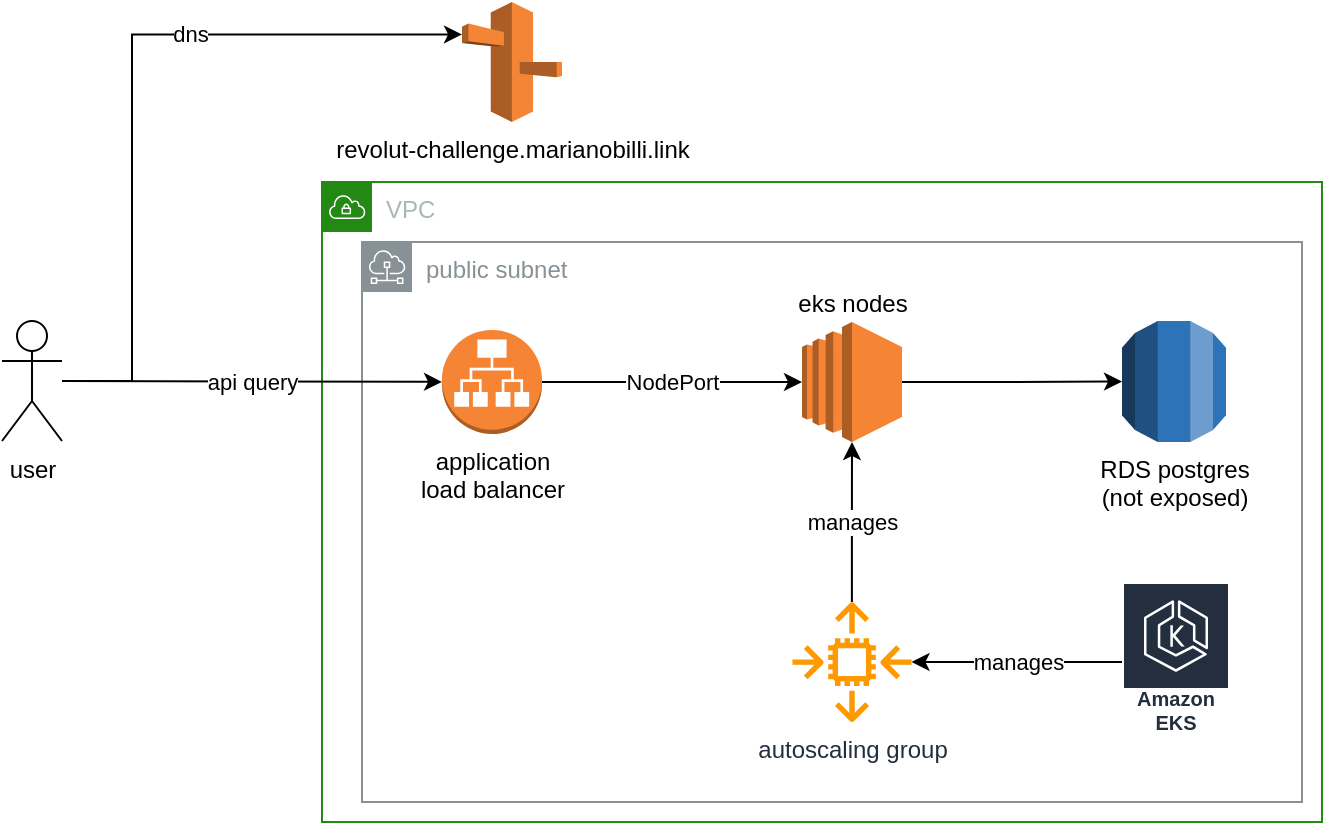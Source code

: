 <mxfile version="15.3.3" type="device"><diagram id="rBX_pu6WuCYLzpai_ADm" name="Page-1"><mxGraphModel dx="2066" dy="1154" grid="1" gridSize="10" guides="1" tooltips="1" connect="1" arrows="1" fold="1" page="1" pageScale="1" pageWidth="850" pageHeight="1100" math="0" shadow="0"><root><mxCell id="0"/><mxCell id="1" parent="0"/><mxCell id="O4TaxglDQ-fm2syyVIFX-22" value="VPC" style="points=[[0,0],[0.25,0],[0.5,0],[0.75,0],[1,0],[1,0.25],[1,0.5],[1,0.75],[1,1],[0.75,1],[0.5,1],[0.25,1],[0,1],[0,0.75],[0,0.5],[0,0.25]];outlineConnect=0;gradientColor=none;html=1;whiteSpace=wrap;fontSize=12;fontStyle=0;shape=mxgraph.aws4.group;grIcon=mxgraph.aws4.group_vpc;strokeColor=#248814;fillColor=none;verticalAlign=top;align=left;spacingLeft=30;fontColor=#AAB7B8;dashed=0;" parent="1" vertex="1"><mxGeometry x="240" y="180" width="500" height="320" as="geometry"/></mxCell><mxCell id="O4TaxglDQ-fm2syyVIFX-9" value="public subnet" style="sketch=0;outlineConnect=0;gradientColor=none;html=1;whiteSpace=wrap;fontSize=12;fontStyle=0;shape=mxgraph.aws4.group;grIcon=mxgraph.aws4.group_subnet;strokeColor=#879196;fillColor=none;verticalAlign=top;align=left;spacingLeft=30;fontColor=#879196;dashed=0;" parent="1" vertex="1"><mxGeometry x="260" y="210" width="470" height="280" as="geometry"/></mxCell><mxCell id="O4TaxglDQ-fm2syyVIFX-4" value="&lt;div&gt;dns&lt;/div&gt;" style="rounded=0;orthogonalLoop=1;jettySize=auto;html=1;entryX=0;entryY=0.27;entryDx=0;entryDy=0;entryPerimeter=0;startArrow=none;startFill=0;edgeStyle=orthogonalEdgeStyle;" parent="1" source="O4TaxglDQ-fm2syyVIFX-1" target="O4TaxglDQ-fm2syyVIFX-3" edge="1"><mxGeometry x="0.272" relative="1" as="geometry"><Array as="points"><mxPoint x="145" y="106"/></Array><mxPoint as="offset"/></mxGeometry></mxCell><mxCell id="O4TaxglDQ-fm2syyVIFX-6" value="api query" style="edgeStyle=none;rounded=0;orthogonalLoop=1;jettySize=auto;html=1;startArrow=none;startFill=0;" parent="1" source="O4TaxglDQ-fm2syyVIFX-1" target="O4TaxglDQ-fm2syyVIFX-5" edge="1"><mxGeometry relative="1" as="geometry"/></mxCell><mxCell id="O4TaxglDQ-fm2syyVIFX-1" value="&lt;div&gt;user&lt;/div&gt;" style="shape=umlActor;verticalLabelPosition=bottom;verticalAlign=top;html=1;outlineConnect=0;" parent="1" vertex="1"><mxGeometry x="80" y="249.5" width="30" height="60" as="geometry"/></mxCell><mxCell id="O4TaxglDQ-fm2syyVIFX-3" value="revolut-challenge.marianobilli.link" style="outlineConnect=0;dashed=0;verticalLabelPosition=bottom;verticalAlign=top;align=center;html=1;shape=mxgraph.aws3.route_53;fillColor=#F58536;gradientColor=none;" parent="1" vertex="1"><mxGeometry x="310" y="90" width="50" height="60" as="geometry"/></mxCell><mxCell id="O4TaxglDQ-fm2syyVIFX-13" value="NodePort" style="edgeStyle=orthogonalEdgeStyle;rounded=0;orthogonalLoop=1;jettySize=auto;html=1;entryX=0;entryY=0.5;entryDx=0;entryDy=0;entryPerimeter=0;startArrow=none;startFill=0;" parent="1" source="O4TaxglDQ-fm2syyVIFX-5" target="O4TaxglDQ-fm2syyVIFX-11" edge="1"><mxGeometry relative="1" as="geometry"/></mxCell><mxCell id="O4TaxglDQ-fm2syyVIFX-5" value="application &lt;br&gt;load balancer" style="outlineConnect=0;dashed=0;verticalLabelPosition=bottom;verticalAlign=top;align=center;html=1;shape=mxgraph.aws3.application_load_balancer;fillColor=#F58534;gradientColor=none;" parent="1" vertex="1"><mxGeometry x="300" y="254" width="50" height="52" as="geometry"/></mxCell><mxCell id="O4TaxglDQ-fm2syyVIFX-18" style="edgeStyle=orthogonalEdgeStyle;rounded=0;orthogonalLoop=1;jettySize=auto;html=1;startArrow=none;startFill=0;" parent="1" source="O4TaxglDQ-fm2syyVIFX-11" target="O4TaxglDQ-fm2syyVIFX-17" edge="1"><mxGeometry relative="1" as="geometry"/></mxCell><mxCell id="O4TaxglDQ-fm2syyVIFX-11" value="eks nodes" style="outlineConnect=0;dashed=0;verticalLabelPosition=top;verticalAlign=bottom;align=center;html=1;shape=mxgraph.aws3.ec2;fillColor=#F58534;gradientColor=none;labelPosition=center;" parent="1" vertex="1"><mxGeometry x="480" y="250" width="50" height="60" as="geometry"/></mxCell><mxCell id="O4TaxglDQ-fm2syyVIFX-16" value="manages" style="edgeStyle=orthogonalEdgeStyle;rounded=0;orthogonalLoop=1;jettySize=auto;html=1;entryX=0.5;entryY=1;entryDx=0;entryDy=0;entryPerimeter=0;startArrow=none;startFill=0;" parent="1" source="O4TaxglDQ-fm2syyVIFX-14" target="O4TaxglDQ-fm2syyVIFX-11" edge="1"><mxGeometry relative="1" as="geometry"/></mxCell><mxCell id="O4TaxglDQ-fm2syyVIFX-14" value="&lt;div&gt;autoscaling group&lt;/div&gt;" style="sketch=0;outlineConnect=0;fontColor=#232F3E;gradientColor=none;fillColor=#FF9900;strokeColor=none;dashed=0;verticalLabelPosition=bottom;verticalAlign=top;align=center;html=1;fontSize=12;fontStyle=0;aspect=fixed;pointerEvents=1;shape=mxgraph.aws4.auto_scaling2;labelPosition=center;" parent="1" vertex="1"><mxGeometry x="475" y="390" width="60" height="60" as="geometry"/></mxCell><mxCell id="O4TaxglDQ-fm2syyVIFX-17" value="&lt;div&gt;RDS postgres &lt;br&gt;&lt;/div&gt;&lt;div&gt;(not exposed)&lt;/div&gt;" style="outlineConnect=0;dashed=0;verticalLabelPosition=bottom;verticalAlign=top;align=center;html=1;shape=mxgraph.aws3.rds;fillColor=#2E73B8;gradientColor=none;" parent="1" vertex="1"><mxGeometry x="640" y="249.5" width="52" height="60.5" as="geometry"/></mxCell><mxCell id="O4TaxglDQ-fm2syyVIFX-20" value="manages" style="edgeStyle=orthogonalEdgeStyle;rounded=0;orthogonalLoop=1;jettySize=auto;html=1;startArrow=none;startFill=0;" parent="1" source="O4TaxglDQ-fm2syyVIFX-19" target="O4TaxglDQ-fm2syyVIFX-14" edge="1"><mxGeometry relative="1" as="geometry"/></mxCell><mxCell id="O4TaxglDQ-fm2syyVIFX-19" value="Amazon EKS" style="sketch=0;outlineConnect=0;fontColor=#232F3E;gradientColor=none;strokeColor=#ffffff;fillColor=#232F3E;dashed=0;verticalLabelPosition=middle;verticalAlign=bottom;align=center;html=1;whiteSpace=wrap;fontSize=10;fontStyle=1;spacing=3;shape=mxgraph.aws4.productIcon;prIcon=mxgraph.aws4.eks;" parent="1" vertex="1"><mxGeometry x="640" y="380" width="54" height="80" as="geometry"/></mxCell></root></mxGraphModel></diagram></mxfile>